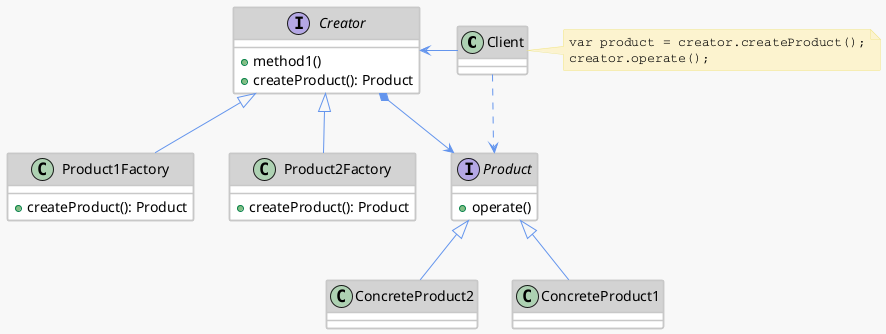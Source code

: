 @startuml
skinparam BackgroundColor #F8F8F8
skinparam  Shadowing false
skinparam RoundCorner 3
skinparam noteBorderColor Khaki
skinparam noteBackgroundColor #FCF3CF
skinparam noteFontName Courier
skinparam noteFontSite 4

skinparam class {
BackgroundColor white
ArrowColor CornFlowerBlue
BorderColor #C8C8C8
BorderThickness 1.5
HeaderBackgroundColor LightGrey
}

class Client{}
interface Product{
  + operate()
}

interface Creator {
  + method1()
  + createProduct(): Product
}

class Product1Factory {
  + createProduct(): Product
}
class Product2Factory{
  + createProduct(): Product
}

class ConcreteProduct2{}

class ConcreteProduct1 {}

Product <|-- ConcreteProduct1
Product <|-- ConcreteProduct2

Creator <|-- Product1Factory
Creator <|-- Product2Factory

'Product1Factory .. ConcreteProduct1 :instantiates
'Product2Factory .. ConcreteProduct2 :instantiates

Client -l-> Creator
Client ..> Product
Creator *-r-> Product

note right of Client
  var product = creator.createProduct();
  creator.operate();
end note



newpage

skinparam BackgroundColor #F8F8F8
skinparam  Shadowing false
skinparam RoundCorner 3
skinparam noteBorderColor Khaki
skinparam noteBackgroundColor #FCF3CF
skinparam noteFontName Courier
skinparam noteFontSite 4

skinparam class {
BackgroundColor white
ArrowColor CornFlowerBlue
BorderColor #C8C8C8
BorderThickness 1.5
HeaderBackgroundColor LightGrey
}

note as N1
All the products are
created by one Factory class
end note

class Client{}
interface Creator{
  + createProduct(Parameter)
}

class ProductFactory {
  + createProduct(Parameter)
}

interface Product{
  + operate()
}

class ConcreteProduct1{}
class ConcreteProduct2{}

Client -r- Creator
Creator <|-- ProductFactory

Creator -r- Product
Product <|-- ConcreteProduct1
Product <|-- ConcreteProduct2

note left of ProductFactory::createProduct
  switch(parameter) {
    case x:
      return new ConcreteProduct1();
    case y:
      return new ConcreteProduct2();
  }
end note

@enduml